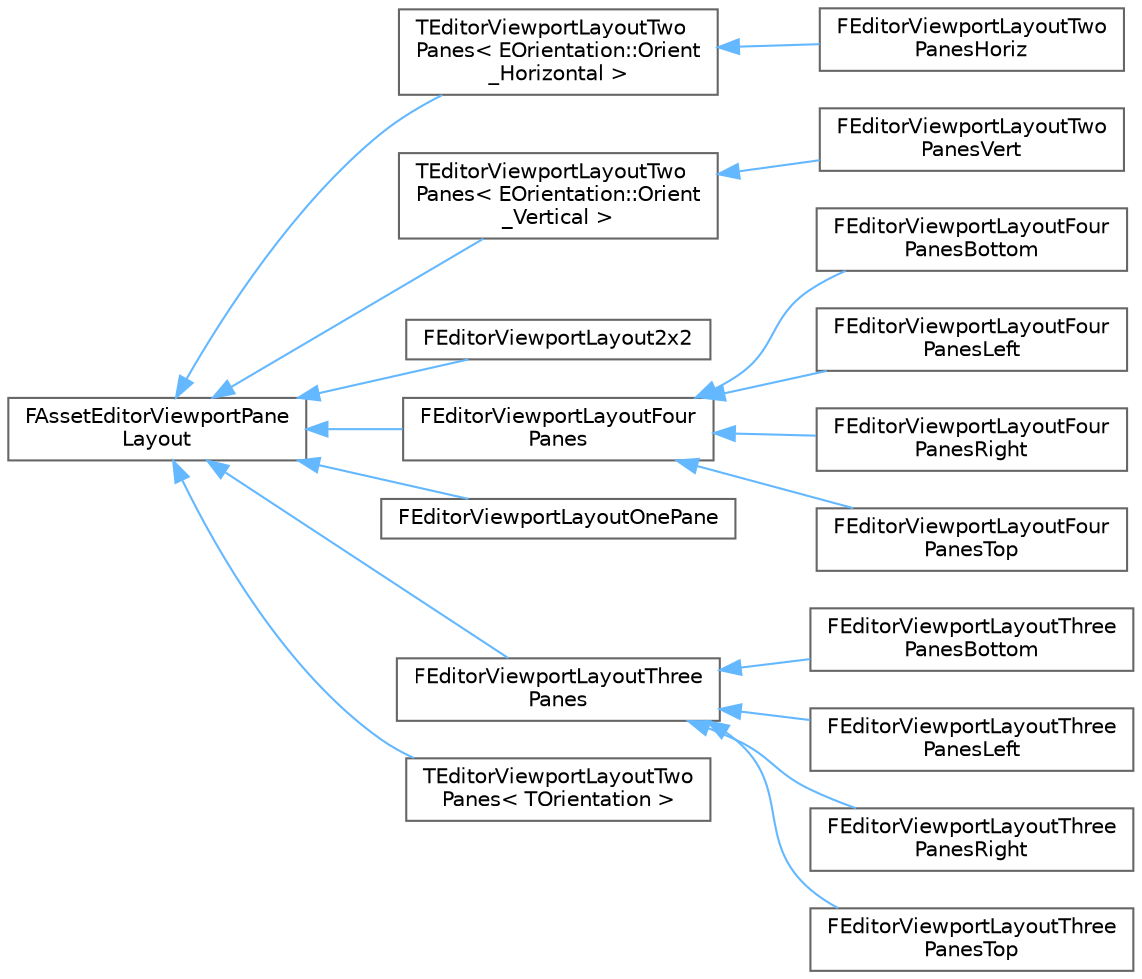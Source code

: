digraph "Graphical Class Hierarchy"
{
 // INTERACTIVE_SVG=YES
 // LATEX_PDF_SIZE
  bgcolor="transparent";
  edge [fontname=Helvetica,fontsize=10,labelfontname=Helvetica,labelfontsize=10];
  node [fontname=Helvetica,fontsize=10,shape=box,height=0.2,width=0.4];
  rankdir="LR";
  Node0 [id="Node000000",label="FAssetEditorViewportPane\lLayout",height=0.2,width=0.4,color="grey40", fillcolor="white", style="filled",URL="$dd/dcc/classFAssetEditorViewportPaneLayout.html",tooltip=" "];
  Node0 -> Node1 [id="edge3375_Node000000_Node000001",dir="back",color="steelblue1",style="solid",tooltip=" "];
  Node1 [id="Node000001",label="TEditorViewportLayoutTwo\lPanes\< EOrientation::Orient\l_Horizontal \>",height=0.2,width=0.4,color="grey40", fillcolor="white", style="filled",URL="$d2/d60/classTEditorViewportLayoutTwoPanes.html",tooltip=" "];
  Node1 -> Node2 [id="edge3376_Node000001_Node000002",dir="back",color="steelblue1",style="solid",tooltip=" "];
  Node2 [id="Node000002",label="FEditorViewportLayoutTwo\lPanesHoriz",height=0.2,width=0.4,color="grey40", fillcolor="white", style="filled",URL="$d8/d58/classFEditorViewportLayoutTwoPanesHoriz.html",tooltip=" "];
  Node0 -> Node3 [id="edge3377_Node000000_Node000003",dir="back",color="steelblue1",style="solid",tooltip=" "];
  Node3 [id="Node000003",label="TEditorViewportLayoutTwo\lPanes\< EOrientation::Orient\l_Vertical \>",height=0.2,width=0.4,color="grey40", fillcolor="white", style="filled",URL="$d2/d60/classTEditorViewportLayoutTwoPanes.html",tooltip=" "];
  Node3 -> Node4 [id="edge3378_Node000003_Node000004",dir="back",color="steelblue1",style="solid",tooltip=" "];
  Node4 [id="Node000004",label="FEditorViewportLayoutTwo\lPanesVert",height=0.2,width=0.4,color="grey40", fillcolor="white", style="filled",URL="$d3/db9/classFEditorViewportLayoutTwoPanesVert.html",tooltip=" "];
  Node0 -> Node5 [id="edge3379_Node000000_Node000005",dir="back",color="steelblue1",style="solid",tooltip=" "];
  Node5 [id="Node000005",label="FEditorViewportLayout2x2",height=0.2,width=0.4,color="grey40", fillcolor="white", style="filled",URL="$d1/d08/classFEditorViewportLayout2x2.html",tooltip=" "];
  Node0 -> Node6 [id="edge3380_Node000000_Node000006",dir="back",color="steelblue1",style="solid",tooltip=" "];
  Node6 [id="Node000006",label="FEditorViewportLayoutFour\lPanes",height=0.2,width=0.4,color="grey40", fillcolor="white", style="filled",URL="$d6/d77/classFEditorViewportLayoutFourPanes.html",tooltip=" "];
  Node6 -> Node7 [id="edge3381_Node000006_Node000007",dir="back",color="steelblue1",style="solid",tooltip=" "];
  Node7 [id="Node000007",label="FEditorViewportLayoutFour\lPanesBottom",height=0.2,width=0.4,color="grey40", fillcolor="white", style="filled",URL="$d3/d50/classFEditorViewportLayoutFourPanesBottom.html",tooltip=" "];
  Node6 -> Node8 [id="edge3382_Node000006_Node000008",dir="back",color="steelblue1",style="solid",tooltip=" "];
  Node8 [id="Node000008",label="FEditorViewportLayoutFour\lPanesLeft",height=0.2,width=0.4,color="grey40", fillcolor="white", style="filled",URL="$d9/d87/classFEditorViewportLayoutFourPanesLeft.html",tooltip=" "];
  Node6 -> Node9 [id="edge3383_Node000006_Node000009",dir="back",color="steelblue1",style="solid",tooltip=" "];
  Node9 [id="Node000009",label="FEditorViewportLayoutFour\lPanesRight",height=0.2,width=0.4,color="grey40", fillcolor="white", style="filled",URL="$d7/d74/classFEditorViewportLayoutFourPanesRight.html",tooltip=" "];
  Node6 -> Node10 [id="edge3384_Node000006_Node000010",dir="back",color="steelblue1",style="solid",tooltip=" "];
  Node10 [id="Node000010",label="FEditorViewportLayoutFour\lPanesTop",height=0.2,width=0.4,color="grey40", fillcolor="white", style="filled",URL="$d5/d6b/classFEditorViewportLayoutFourPanesTop.html",tooltip=" "];
  Node0 -> Node11 [id="edge3385_Node000000_Node000011",dir="back",color="steelblue1",style="solid",tooltip=" "];
  Node11 [id="Node000011",label="FEditorViewportLayoutOnePane",height=0.2,width=0.4,color="grey40", fillcolor="white", style="filled",URL="$d1/de5/classFEditorViewportLayoutOnePane.html",tooltip=" "];
  Node0 -> Node12 [id="edge3386_Node000000_Node000012",dir="back",color="steelblue1",style="solid",tooltip=" "];
  Node12 [id="Node000012",label="FEditorViewportLayoutThree\lPanes",height=0.2,width=0.4,color="grey40", fillcolor="white", style="filled",URL="$d6/d56/classFEditorViewportLayoutThreePanes.html",tooltip=" "];
  Node12 -> Node13 [id="edge3387_Node000012_Node000013",dir="back",color="steelblue1",style="solid",tooltip=" "];
  Node13 [id="Node000013",label="FEditorViewportLayoutThree\lPanesBottom",height=0.2,width=0.4,color="grey40", fillcolor="white", style="filled",URL="$db/d02/classFEditorViewportLayoutThreePanesBottom.html",tooltip=" "];
  Node12 -> Node14 [id="edge3388_Node000012_Node000014",dir="back",color="steelblue1",style="solid",tooltip=" "];
  Node14 [id="Node000014",label="FEditorViewportLayoutThree\lPanesLeft",height=0.2,width=0.4,color="grey40", fillcolor="white", style="filled",URL="$d1/dae/classFEditorViewportLayoutThreePanesLeft.html",tooltip=" "];
  Node12 -> Node15 [id="edge3389_Node000012_Node000015",dir="back",color="steelblue1",style="solid",tooltip=" "];
  Node15 [id="Node000015",label="FEditorViewportLayoutThree\lPanesRight",height=0.2,width=0.4,color="grey40", fillcolor="white", style="filled",URL="$dc/dd1/classFEditorViewportLayoutThreePanesRight.html",tooltip=" "];
  Node12 -> Node16 [id="edge3390_Node000012_Node000016",dir="back",color="steelblue1",style="solid",tooltip=" "];
  Node16 [id="Node000016",label="FEditorViewportLayoutThree\lPanesTop",height=0.2,width=0.4,color="grey40", fillcolor="white", style="filled",URL="$d3/dc5/classFEditorViewportLayoutThreePanesTop.html",tooltip=" "];
  Node0 -> Node17 [id="edge3391_Node000000_Node000017",dir="back",color="steelblue1",style="solid",tooltip=" "];
  Node17 [id="Node000017",label="TEditorViewportLayoutTwo\lPanes\< TOrientation \>",height=0.2,width=0.4,color="grey40", fillcolor="white", style="filled",URL="$d2/d60/classTEditorViewportLayoutTwoPanes.html",tooltip=" "];
}
